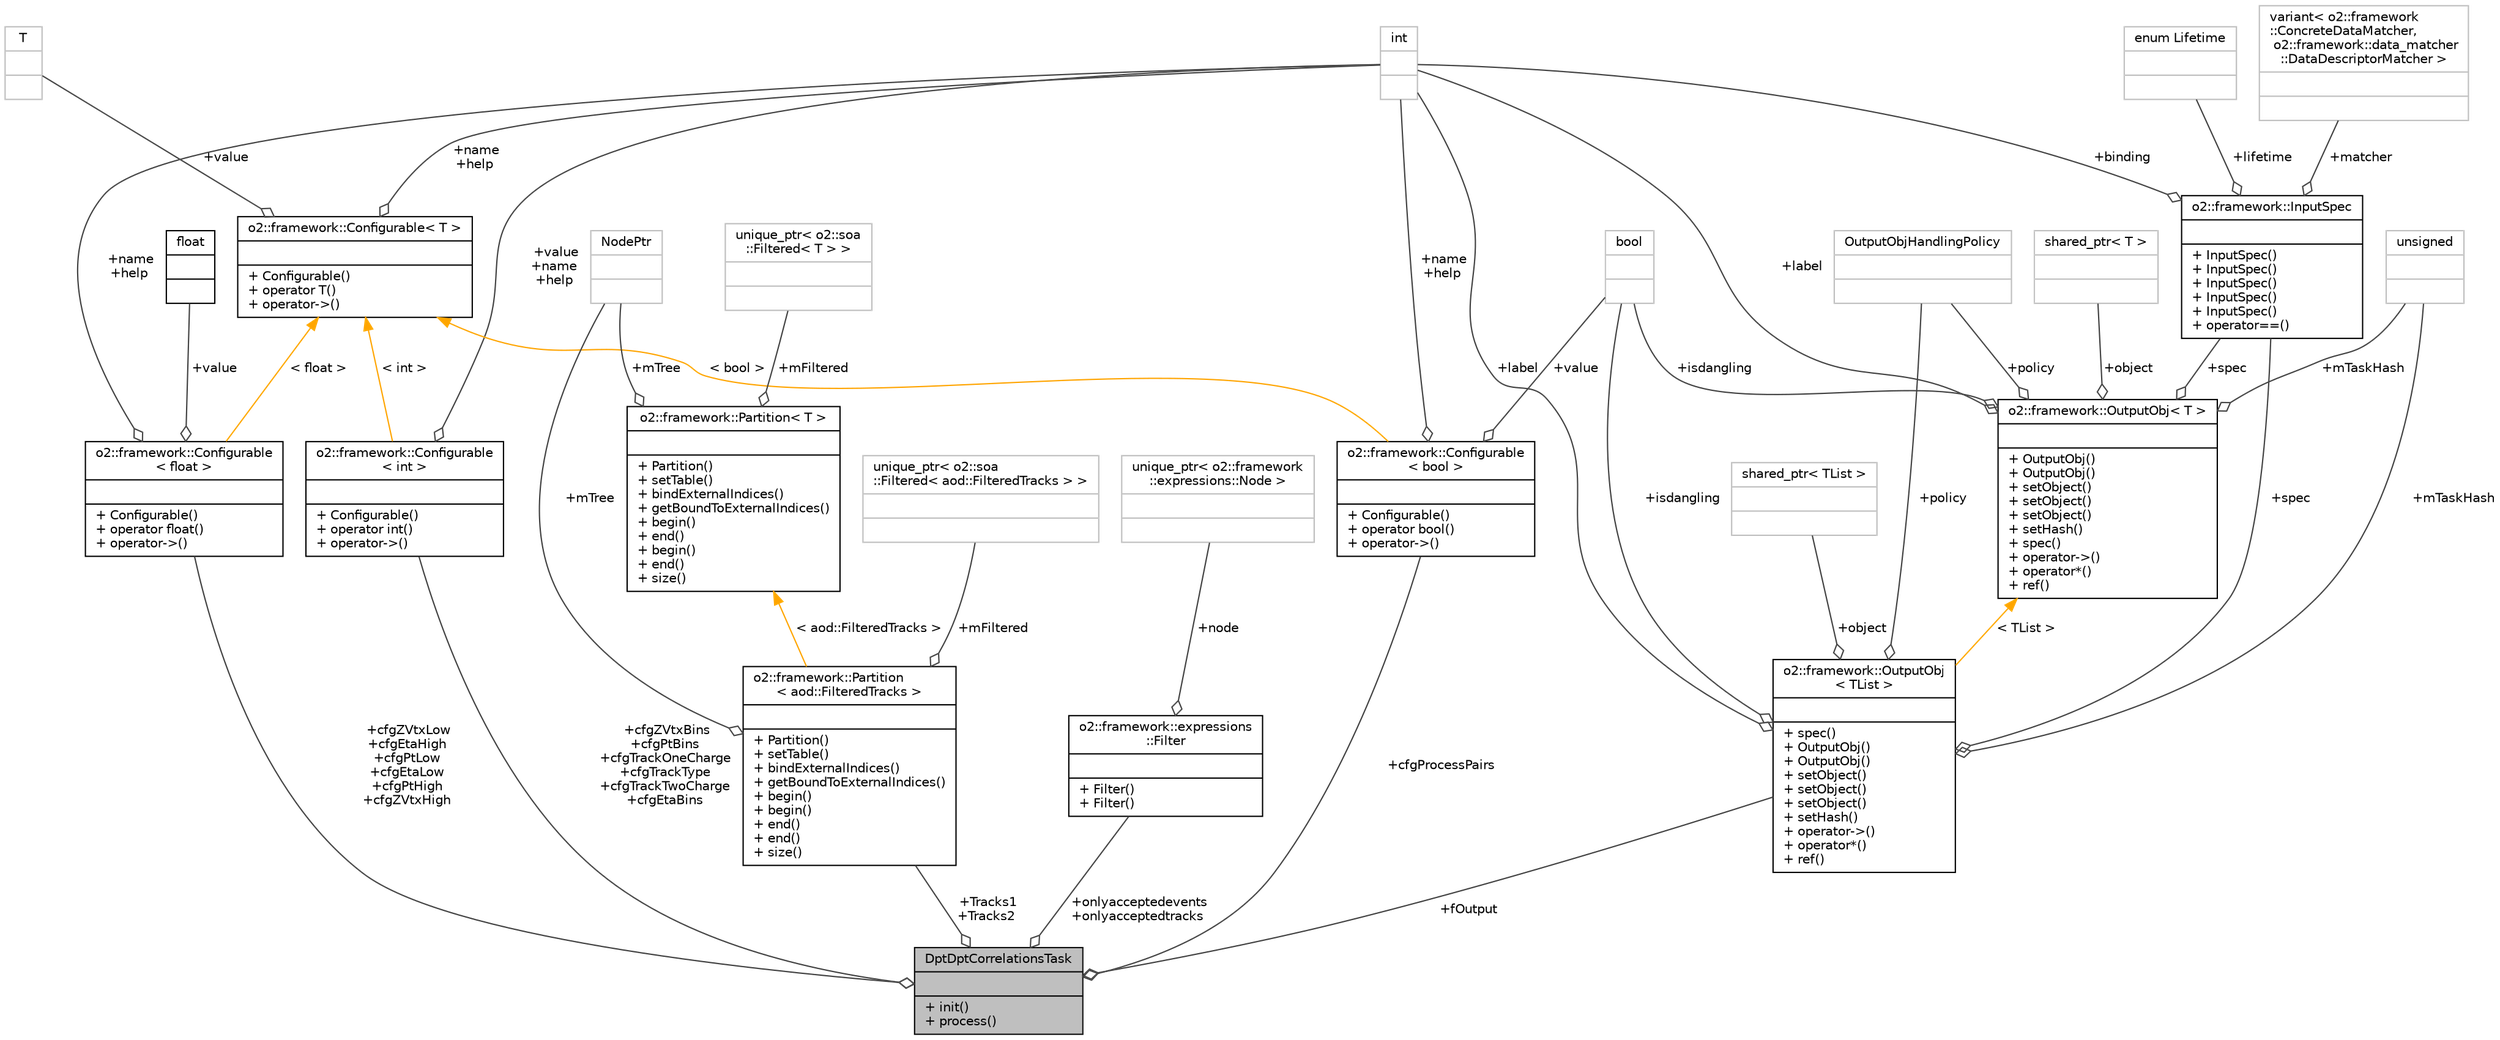 digraph "DptDptCorrelationsTask"
{
 // INTERACTIVE_SVG=YES
  bgcolor="transparent";
  edge [fontname="Helvetica",fontsize="10",labelfontname="Helvetica",labelfontsize="10"];
  node [fontname="Helvetica",fontsize="10",shape=record];
  Node1 [label="{DptDptCorrelationsTask\n||+ init()\l+ process()\l}",height=0.2,width=0.4,color="black", fillcolor="grey75", style="filled", fontcolor="black"];
  Node2 -> Node1 [color="grey25",fontsize="10",style="solid",label=" +cfgZVtxBins\n+cfgPtBins\n+cfgTrackOneCharge\n+cfgTrackType\n+cfgTrackTwoCharge\n+cfgEtaBins" ,arrowhead="odiamond",fontname="Helvetica"];
  Node2 [label="{o2::framework::Configurable\l\< int \>\n||+ Configurable()\l+ operator int()\l+ operator-\>()\l}",height=0.2,width=0.4,color="black",URL="$d8/d71/structo2_1_1framework_1_1Configurable.html"];
  Node3 -> Node2 [color="grey25",fontsize="10",style="solid",label=" +value\n+name\n+help" ,arrowhead="odiamond",fontname="Helvetica"];
  Node3 [label="{int\n||}",height=0.2,width=0.4,color="grey75"];
  Node4 -> Node2 [dir="back",color="orange",fontsize="10",style="solid",label=" \< int \>" ,fontname="Helvetica"];
  Node4 [label="{o2::framework::Configurable\< T \>\n||+ Configurable()\l+ operator T()\l+ operator-\>()\l}",height=0.2,width=0.4,color="black",URL="$d8/d71/structo2_1_1framework_1_1Configurable.html"];
  Node3 -> Node4 [color="grey25",fontsize="10",style="solid",label=" +name\n+help" ,arrowhead="odiamond",fontname="Helvetica"];
  Node5 -> Node4 [color="grey25",fontsize="10",style="solid",label=" +value" ,arrowhead="odiamond",fontname="Helvetica"];
  Node5 [label="{T\n||}",height=0.2,width=0.4,color="grey75"];
  Node6 -> Node1 [color="grey25",fontsize="10",style="solid",label=" +cfgProcessPairs" ,arrowhead="odiamond",fontname="Helvetica"];
  Node6 [label="{o2::framework::Configurable\l\< bool \>\n||+ Configurable()\l+ operator bool()\l+ operator-\>()\l}",height=0.2,width=0.4,color="black",URL="$d8/d71/structo2_1_1framework_1_1Configurable.html"];
  Node3 -> Node6 [color="grey25",fontsize="10",style="solid",label=" +name\n+help" ,arrowhead="odiamond",fontname="Helvetica"];
  Node7 -> Node6 [color="grey25",fontsize="10",style="solid",label=" +value" ,arrowhead="odiamond",fontname="Helvetica"];
  Node7 [label="{bool\n||}",height=0.2,width=0.4,color="grey75"];
  Node4 -> Node6 [dir="back",color="orange",fontsize="10",style="solid",label=" \< bool \>" ,fontname="Helvetica"];
  Node8 -> Node1 [color="grey25",fontsize="10",style="solid",label=" +cfgZVtxLow\n+cfgEtaHigh\n+cfgPtLow\n+cfgEtaLow\n+cfgPtHigh\n+cfgZVtxHigh" ,arrowhead="odiamond",fontname="Helvetica"];
  Node8 [label="{o2::framework::Configurable\l\< float \>\n||+ Configurable()\l+ operator float()\l+ operator-\>()\l}",height=0.2,width=0.4,color="black",URL="$d8/d71/structo2_1_1framework_1_1Configurable.html"];
  Node9 -> Node8 [color="grey25",fontsize="10",style="solid",label=" +value" ,arrowhead="odiamond",fontname="Helvetica"];
  Node9 [label="{float\n||}",height=0.2,width=0.4,color="black",URL="$d4/dc3/classfloat.html"];
  Node3 -> Node8 [color="grey25",fontsize="10",style="solid",label=" +name\n+help" ,arrowhead="odiamond",fontname="Helvetica"];
  Node4 -> Node8 [dir="back",color="orange",fontsize="10",style="solid",label=" \< float \>" ,fontname="Helvetica"];
  Node10 -> Node1 [color="grey25",fontsize="10",style="solid",label=" +Tracks1\n+Tracks2" ,arrowhead="odiamond",fontname="Helvetica"];
  Node10 [label="{o2::framework::Partition\l\< aod::FilteredTracks \>\n||+ Partition()\l+ setTable()\l+ bindExternalIndices()\l+ getBoundToExternalIndices()\l+ begin()\l+ begin()\l+ end()\l+ end()\l+ size()\l}",height=0.2,width=0.4,color="black",URL="$d1/dbf/structo2_1_1framework_1_1Partition.html"];
  Node11 -> Node10 [color="grey25",fontsize="10",style="solid",label=" +mFiltered" ,arrowhead="odiamond",fontname="Helvetica"];
  Node11 [label="{unique_ptr\< o2::soa\l::Filtered\< aod::FilteredTracks \> \>\n||}",height=0.2,width=0.4,color="grey75"];
  Node12 -> Node10 [color="grey25",fontsize="10",style="solid",label=" +mTree" ,arrowhead="odiamond",fontname="Helvetica"];
  Node12 [label="{NodePtr\n||}",height=0.2,width=0.4,color="grey75"];
  Node13 -> Node10 [dir="back",color="orange",fontsize="10",style="solid",label=" \< aod::FilteredTracks \>" ,fontname="Helvetica"];
  Node13 [label="{o2::framework::Partition\< T \>\n||+ Partition()\l+ setTable()\l+ bindExternalIndices()\l+ getBoundToExternalIndices()\l+ begin()\l+ end()\l+ begin()\l+ end()\l+ size()\l}",height=0.2,width=0.4,color="black",URL="$d1/dbf/structo2_1_1framework_1_1Partition.html"];
  Node14 -> Node13 [color="grey25",fontsize="10",style="solid",label=" +mFiltered" ,arrowhead="odiamond",fontname="Helvetica"];
  Node14 [label="{unique_ptr\< o2::soa\l::Filtered\< T \> \>\n||}",height=0.2,width=0.4,color="grey75"];
  Node12 -> Node13 [color="grey25",fontsize="10",style="solid",label=" +mTree" ,arrowhead="odiamond",fontname="Helvetica"];
  Node15 -> Node1 [color="grey25",fontsize="10",style="solid",label=" +onlyacceptedevents\n+onlyacceptedtracks" ,arrowhead="odiamond",fontname="Helvetica"];
  Node15 [label="{o2::framework::expressions\l::Filter\n||+ Filter()\l+ Filter()\l}",height=0.2,width=0.4,color="black",URL="$d1/d9a/structo2_1_1framework_1_1expressions_1_1Filter.html",tooltip="A struct, containing the root of the expression tree. "];
  Node16 -> Node15 [color="grey25",fontsize="10",style="solid",label=" +node" ,arrowhead="odiamond",fontname="Helvetica"];
  Node16 [label="{unique_ptr\< o2::framework\l::expressions::Node \>\n||}",height=0.2,width=0.4,color="grey75"];
  Node17 -> Node1 [color="grey25",fontsize="10",style="solid",label=" +fOutput" ,arrowhead="odiamond",fontname="Helvetica"];
  Node17 [label="{o2::framework::OutputObj\l\< TList \>\n||+ spec()\l+ OutputObj()\l+ OutputObj()\l+ setObject()\l+ setObject()\l+ setObject()\l+ setHash()\l+ operator-\>()\l+ operator*()\l+ ref()\l}",height=0.2,width=0.4,color="black",URL="$d4/d79/structo2_1_1framework_1_1OutputObj.html"];
  Node18 -> Node17 [color="grey25",fontsize="10",style="solid",label=" +object" ,arrowhead="odiamond",fontname="Helvetica"];
  Node18 [label="{shared_ptr\< TList \>\n||}",height=0.2,width=0.4,color="grey75"];
  Node19 -> Node17 [color="grey25",fontsize="10",style="solid",label=" +policy" ,arrowhead="odiamond",fontname="Helvetica"];
  Node19 [label="{OutputObjHandlingPolicy\n||}",height=0.2,width=0.4,color="grey75"];
  Node3 -> Node17 [color="grey25",fontsize="10",style="solid",label=" +label" ,arrowhead="odiamond",fontname="Helvetica"];
  Node7 -> Node17 [color="grey25",fontsize="10",style="solid",label=" +isdangling" ,arrowhead="odiamond",fontname="Helvetica"];
  Node20 -> Node17 [color="grey25",fontsize="10",style="solid",label=" +spec" ,arrowhead="odiamond",fontname="Helvetica"];
  Node20 [label="{o2::framework::InputSpec\n||+ InputSpec()\l+ InputSpec()\l+ InputSpec()\l+ InputSpec()\l+ InputSpec()\l+ operator==()\l}",height=0.2,width=0.4,color="black",URL="$da/d96/structo2_1_1framework_1_1InputSpec.html"];
  Node21 -> Node20 [color="grey25",fontsize="10",style="solid",label=" +lifetime" ,arrowhead="odiamond",fontname="Helvetica"];
  Node21 [label="{enum Lifetime\n||}",height=0.2,width=0.4,color="grey75"];
  Node22 -> Node20 [color="grey25",fontsize="10",style="solid",label=" +matcher" ,arrowhead="odiamond",fontname="Helvetica"];
  Node22 [label="{variant\< o2::framework\l::ConcreteDataMatcher,\l o2::framework::data_matcher\l::DataDescriptorMatcher \>\n||}",height=0.2,width=0.4,color="grey75"];
  Node3 -> Node20 [color="grey25",fontsize="10",style="solid",label=" +binding" ,arrowhead="odiamond",fontname="Helvetica"];
  Node23 -> Node17 [color="grey25",fontsize="10",style="solid",label=" +mTaskHash" ,arrowhead="odiamond",fontname="Helvetica"];
  Node23 [label="{unsigned\n||}",height=0.2,width=0.4,color="grey75"];
  Node24 -> Node17 [dir="back",color="orange",fontsize="10",style="solid",label=" \< TList \>" ,fontname="Helvetica"];
  Node24 [label="{o2::framework::OutputObj\< T \>\n||+ OutputObj()\l+ OutputObj()\l+ setObject()\l+ setObject()\l+ setObject()\l+ setHash()\l+ spec()\l+ operator-\>()\l+ operator*()\l+ ref()\l}",height=0.2,width=0.4,color="black",URL="$d4/d79/structo2_1_1framework_1_1OutputObj.html"];
  Node19 -> Node24 [color="grey25",fontsize="10",style="solid",label=" +policy" ,arrowhead="odiamond",fontname="Helvetica"];
  Node3 -> Node24 [color="grey25",fontsize="10",style="solid",label=" +label" ,arrowhead="odiamond",fontname="Helvetica"];
  Node25 -> Node24 [color="grey25",fontsize="10",style="solid",label=" +object" ,arrowhead="odiamond",fontname="Helvetica"];
  Node25 [label="{shared_ptr\< T \>\n||}",height=0.2,width=0.4,color="grey75"];
  Node7 -> Node24 [color="grey25",fontsize="10",style="solid",label=" +isdangling" ,arrowhead="odiamond",fontname="Helvetica"];
  Node20 -> Node24 [color="grey25",fontsize="10",style="solid",label=" +spec" ,arrowhead="odiamond",fontname="Helvetica"];
  Node23 -> Node24 [color="grey25",fontsize="10",style="solid",label=" +mTaskHash" ,arrowhead="odiamond",fontname="Helvetica"];
}
